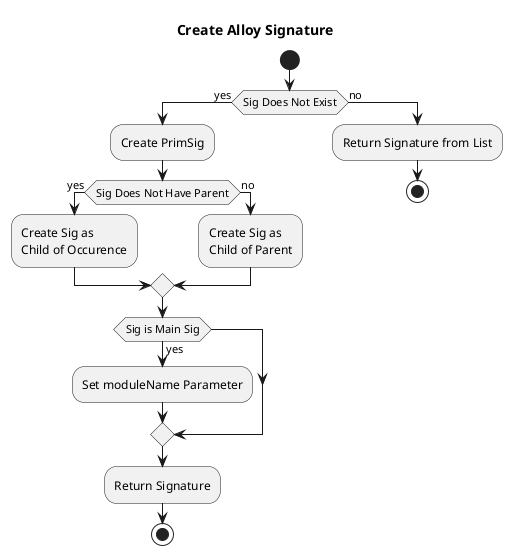 @startuml
title Create Alloy Signature
start
 if (Sig Does Not Exist) then (yes)
 :Create PrimSig;
 if (Sig Does Not Have Parent) then (yes)
 :Create Sig as 
 Child of Occurence;
 else(no)
 :Create Sig as 
 Child of Parent;
 endif
 if(Sig is Main Sig) then (yes)
 :Set moduleName Parameter;
 endif
 :Return Signature;
 stop
 else(no)
 :Return Signature from List;

stop
@enduml